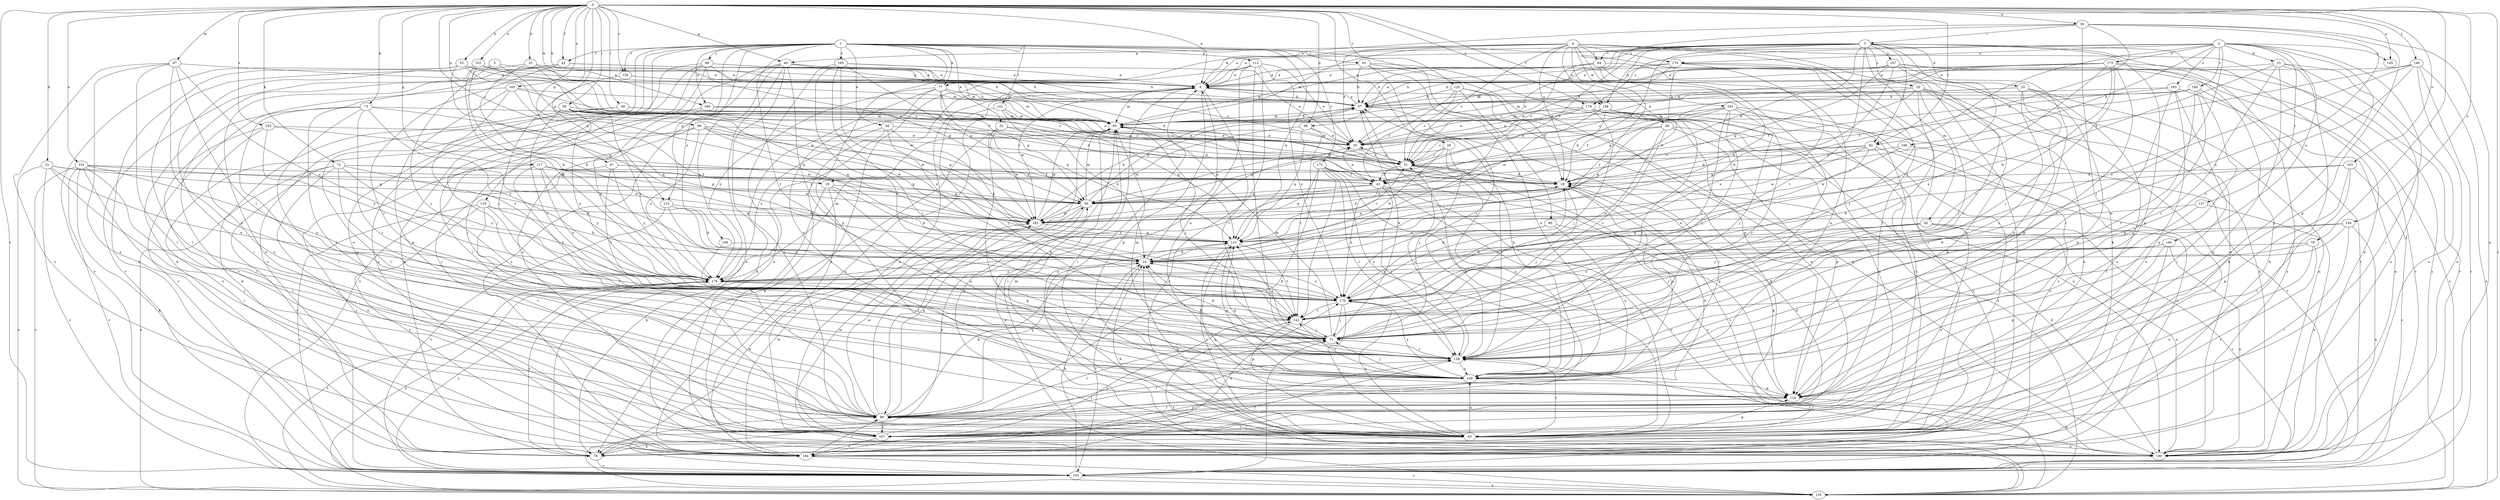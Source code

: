 strict digraph  {
0;
1;
2;
3;
4;
5;
6;
10;
14;
19;
20;
21;
22;
23;
25;
28;
29;
30;
32;
34;
35;
36;
42;
43;
47;
49;
50;
53;
57;
58;
59;
60;
61;
63;
69;
71;
72;
73;
77;
78;
79;
82;
84;
86;
87;
92;
93;
96;
98;
100;
101;
102;
103;
104;
106;
107;
112;
113;
114;
117;
119;
121;
125;
126;
127;
128;
135;
140;
141;
142;
145;
146;
148;
149;
153;
155;
160;
161;
162;
163;
165;
166;
167;
170;
172;
173;
174;
176;
179;
180;
183;
184;
0 -> 6  [label=a];
0 -> 10  [label=b];
0 -> 19  [label=c];
0 -> 22  [label=d];
0 -> 29  [label=e];
0 -> 30  [label=e];
0 -> 36  [label=f];
0 -> 42  [label=f];
0 -> 47  [label=g];
0 -> 49  [label=g];
0 -> 53  [label=h];
0 -> 57  [label=h];
0 -> 58  [label=i];
0 -> 59  [label=i];
0 -> 72  [label=k];
0 -> 73  [label=k];
0 -> 79  [label=l];
0 -> 82  [label=l];
0 -> 87  [label=m];
0 -> 96  [label=n];
0 -> 98  [label=n];
0 -> 101  [label=o];
0 -> 102  [label=o];
0 -> 103  [label=o];
0 -> 104  [label=o];
0 -> 112  [label=p];
0 -> 117  [label=q];
0 -> 125  [label=r];
0 -> 126  [label=r];
0 -> 135  [label=s];
0 -> 140  [label=t];
0 -> 145  [label=u];
0 -> 153  [label=v];
0 -> 155  [label=v];
0 -> 160  [label=w];
0 -> 163  [label=x];
0 -> 179  [label=z];
1 -> 32  [label=e];
1 -> 34  [label=e];
1 -> 42  [label=f];
1 -> 60  [label=i];
1 -> 61  [label=i];
1 -> 69  [label=j];
1 -> 77  [label=k];
1 -> 106  [label=o];
1 -> 107  [label=o];
1 -> 112  [label=p];
1 -> 113  [label=p];
1 -> 114  [label=p];
1 -> 119  [label=q];
1 -> 121  [label=q];
1 -> 126  [label=r];
1 -> 141  [label=t];
1 -> 142  [label=t];
1 -> 155  [label=v];
1 -> 160  [label=w];
1 -> 165  [label=x];
1 -> 172  [label=y];
2 -> 6  [label=a];
2 -> 23  [label=d];
2 -> 63  [label=i];
2 -> 71  [label=j];
2 -> 82  [label=l];
2 -> 114  [label=p];
2 -> 127  [label=r];
2 -> 145  [label=u];
2 -> 146  [label=u];
2 -> 166  [label=x];
2 -> 173  [label=y];
2 -> 174  [label=y];
2 -> 179  [label=z];
2 -> 180  [label=z];
2 -> 183  [label=z];
3 -> 6  [label=a];
3 -> 19  [label=c];
3 -> 20  [label=c];
3 -> 25  [label=d];
3 -> 28  [label=d];
3 -> 35  [label=e];
3 -> 43  [label=f];
3 -> 82  [label=l];
3 -> 84  [label=l];
3 -> 92  [label=m];
3 -> 93  [label=m];
3 -> 98  [label=n];
3 -> 100  [label=n];
3 -> 114  [label=p];
3 -> 142  [label=t];
3 -> 148  [label=u];
3 -> 155  [label=v];
3 -> 167  [label=x];
3 -> 170  [label=x];
4 -> 14  [label=b];
4 -> 21  [label=c];
4 -> 28  [label=d];
4 -> 35  [label=e];
4 -> 49  [label=g];
4 -> 63  [label=i];
4 -> 77  [label=k];
4 -> 84  [label=l];
4 -> 100  [label=n];
4 -> 135  [label=s];
4 -> 148  [label=u];
4 -> 161  [label=w];
4 -> 174  [label=y];
4 -> 176  [label=y];
5 -> 6  [label=a];
5 -> 71  [label=j];
5 -> 155  [label=v];
5 -> 162  [label=w];
6 -> 57  [label=h];
6 -> 63  [label=i];
6 -> 93  [label=m];
6 -> 114  [label=p];
6 -> 128  [label=r];
6 -> 148  [label=u];
6 -> 162  [label=w];
6 -> 176  [label=y];
6 -> 184  [label=z];
10 -> 6  [label=a];
10 -> 14  [label=b];
10 -> 21  [label=c];
10 -> 78  [label=k];
10 -> 162  [label=w];
14 -> 6  [label=a];
14 -> 155  [label=v];
14 -> 170  [label=x];
14 -> 176  [label=y];
19 -> 14  [label=b];
19 -> 50  [label=g];
19 -> 78  [label=k];
19 -> 107  [label=o];
19 -> 149  [label=u];
20 -> 21  [label=c];
20 -> 50  [label=g];
20 -> 57  [label=h];
20 -> 71  [label=j];
20 -> 100  [label=n];
20 -> 107  [label=o];
20 -> 142  [label=t];
20 -> 149  [label=u];
21 -> 28  [label=d];
21 -> 35  [label=e];
21 -> 43  [label=f];
21 -> 149  [label=u];
21 -> 155  [label=v];
22 -> 43  [label=f];
22 -> 50  [label=g];
22 -> 86  [label=l];
22 -> 135  [label=s];
22 -> 155  [label=v];
22 -> 170  [label=x];
23 -> 6  [label=a];
23 -> 14  [label=b];
23 -> 63  [label=i];
23 -> 100  [label=n];
23 -> 107  [label=o];
23 -> 128  [label=r];
23 -> 184  [label=z];
25 -> 57  [label=h];
25 -> 93  [label=m];
25 -> 100  [label=n];
25 -> 107  [label=o];
25 -> 114  [label=p];
25 -> 128  [label=r];
25 -> 149  [label=u];
28 -> 50  [label=g];
28 -> 71  [label=j];
28 -> 121  [label=q];
28 -> 149  [label=u];
29 -> 14  [label=b];
29 -> 21  [label=c];
29 -> 50  [label=g];
29 -> 71  [label=j];
29 -> 128  [label=r];
30 -> 6  [label=a];
30 -> 28  [label=d];
30 -> 78  [label=k];
30 -> 86  [label=l];
30 -> 100  [label=n];
30 -> 114  [label=p];
30 -> 170  [label=x];
30 -> 3  [label=i];
32 -> 28  [label=d];
32 -> 35  [label=e];
32 -> 78  [label=k];
32 -> 149  [label=u];
32 -> 162  [label=w];
34 -> 14  [label=b];
34 -> 35  [label=e];
34 -> 100  [label=n];
34 -> 142  [label=t];
34 -> 176  [label=y];
35 -> 21  [label=c];
35 -> 93  [label=m];
36 -> 21  [label=c];
36 -> 35  [label=e];
36 -> 114  [label=p];
36 -> 142  [label=t];
36 -> 170  [label=x];
36 -> 184  [label=z];
42 -> 6  [label=a];
42 -> 57  [label=h];
42 -> 86  [label=l];
42 -> 107  [label=o];
42 -> 128  [label=r];
43 -> 35  [label=e];
43 -> 50  [label=g];
43 -> 63  [label=i];
43 -> 128  [label=r];
43 -> 155  [label=v];
43 -> 170  [label=x];
43 -> 176  [label=y];
47 -> 28  [label=d];
47 -> 43  [label=f];
47 -> 63  [label=i];
47 -> 142  [label=t];
47 -> 176  [label=y];
49 -> 6  [label=a];
49 -> 21  [label=c];
49 -> 63  [label=i];
49 -> 93  [label=m];
49 -> 100  [label=n];
49 -> 107  [label=o];
49 -> 128  [label=r];
49 -> 176  [label=y];
49 -> 184  [label=z];
50 -> 57  [label=h];
50 -> 78  [label=k];
50 -> 86  [label=l];
50 -> 93  [label=m];
50 -> 162  [label=w];
53 -> 6  [label=a];
53 -> 43  [label=f];
53 -> 78  [label=k];
53 -> 93  [label=m];
53 -> 121  [label=q];
53 -> 155  [label=v];
57 -> 6  [label=a];
57 -> 86  [label=l];
57 -> 93  [label=m];
58 -> 21  [label=c];
58 -> 78  [label=k];
58 -> 86  [label=l];
58 -> 93  [label=m];
59 -> 28  [label=d];
59 -> 93  [label=m];
59 -> 121  [label=q];
59 -> 142  [label=t];
59 -> 162  [label=w];
59 -> 170  [label=x];
59 -> 176  [label=y];
60 -> 114  [label=p];
60 -> 121  [label=q];
60 -> 149  [label=u];
60 -> 170  [label=x];
61 -> 6  [label=a];
61 -> 57  [label=h];
61 -> 100  [label=n];
61 -> 114  [label=p];
61 -> 128  [label=r];
61 -> 149  [label=u];
63 -> 14  [label=b];
63 -> 78  [label=k];
63 -> 86  [label=l];
63 -> 93  [label=m];
63 -> 100  [label=n];
63 -> 114  [label=p];
63 -> 121  [label=q];
63 -> 128  [label=r];
63 -> 149  [label=u];
63 -> 170  [label=x];
69 -> 6  [label=a];
69 -> 28  [label=d];
69 -> 50  [label=g];
69 -> 57  [label=h];
69 -> 63  [label=i];
69 -> 78  [label=k];
69 -> 135  [label=s];
69 -> 184  [label=z];
71 -> 14  [label=b];
71 -> 57  [label=h];
71 -> 86  [label=l];
71 -> 93  [label=m];
71 -> 121  [label=q];
71 -> 128  [label=r];
72 -> 14  [label=b];
72 -> 43  [label=f];
72 -> 100  [label=n];
72 -> 128  [label=r];
72 -> 135  [label=s];
72 -> 162  [label=w];
72 -> 176  [label=y];
72 -> 184  [label=z];
73 -> 86  [label=l];
73 -> 93  [label=m];
73 -> 107  [label=o];
73 -> 114  [label=p];
73 -> 121  [label=q];
73 -> 128  [label=r];
73 -> 176  [label=y];
77 -> 50  [label=g];
77 -> 57  [label=h];
77 -> 78  [label=k];
77 -> 93  [label=m];
77 -> 121  [label=q];
77 -> 149  [label=u];
77 -> 176  [label=y];
78 -> 57  [label=h];
78 -> 71  [label=j];
78 -> 128  [label=r];
78 -> 155  [label=v];
78 -> 176  [label=y];
79 -> 14  [label=b];
79 -> 63  [label=i];
79 -> 107  [label=o];
79 -> 176  [label=y];
82 -> 21  [label=c];
82 -> 28  [label=d];
82 -> 50  [label=g];
82 -> 63  [label=i];
82 -> 162  [label=w];
82 -> 170  [label=x];
82 -> 184  [label=z];
84 -> 6  [label=a];
84 -> 21  [label=c];
84 -> 57  [label=h];
84 -> 78  [label=k];
84 -> 93  [label=m];
84 -> 128  [label=r];
84 -> 149  [label=u];
86 -> 14  [label=b];
86 -> 28  [label=d];
86 -> 50  [label=g];
86 -> 63  [label=i];
86 -> 93  [label=m];
86 -> 107  [label=o];
86 -> 121  [label=q];
86 -> 162  [label=w];
87 -> 6  [label=a];
87 -> 71  [label=j];
87 -> 86  [label=l];
87 -> 107  [label=o];
87 -> 149  [label=u];
87 -> 176  [label=y];
87 -> 184  [label=z];
92 -> 71  [label=j];
92 -> 100  [label=n];
92 -> 107  [label=o];
92 -> 121  [label=q];
92 -> 155  [label=v];
92 -> 176  [label=y];
93 -> 35  [label=e];
93 -> 57  [label=h];
93 -> 63  [label=i];
93 -> 71  [label=j];
93 -> 100  [label=n];
96 -> 21  [label=c];
96 -> 35  [label=e];
96 -> 50  [label=g];
96 -> 71  [label=j];
96 -> 107  [label=o];
96 -> 162  [label=w];
96 -> 176  [label=y];
98 -> 35  [label=e];
98 -> 121  [label=q];
98 -> 142  [label=t];
98 -> 162  [label=w];
100 -> 6  [label=a];
100 -> 14  [label=b];
100 -> 28  [label=d];
100 -> 128  [label=r];
101 -> 28  [label=d];
101 -> 50  [label=g];
101 -> 63  [label=i];
101 -> 78  [label=k];
101 -> 86  [label=l];
101 -> 135  [label=s];
101 -> 155  [label=v];
101 -> 170  [label=x];
102 -> 6  [label=a];
102 -> 14  [label=b];
102 -> 21  [label=c];
102 -> 57  [label=h];
102 -> 63  [label=i];
102 -> 86  [label=l];
102 -> 176  [label=y];
103 -> 14  [label=b];
103 -> 28  [label=d];
103 -> 86  [label=l];
103 -> 114  [label=p];
103 -> 155  [label=v];
104 -> 14  [label=b];
104 -> 63  [label=i];
104 -> 100  [label=n];
104 -> 121  [label=q];
104 -> 142  [label=t];
106 -> 14  [label=b];
106 -> 86  [label=l];
107 -> 6  [label=a];
107 -> 28  [label=d];
107 -> 57  [label=h];
107 -> 162  [label=w];
107 -> 184  [label=z];
112 -> 14  [label=b];
112 -> 155  [label=v];
112 -> 162  [label=w];
112 -> 170  [label=x];
113 -> 6  [label=a];
113 -> 35  [label=e];
113 -> 128  [label=r];
113 -> 135  [label=s];
113 -> 149  [label=u];
113 -> 170  [label=x];
113 -> 184  [label=z];
114 -> 50  [label=g];
114 -> 86  [label=l];
114 -> 100  [label=n];
117 -> 28  [label=d];
117 -> 50  [label=g];
117 -> 142  [label=t];
117 -> 162  [label=w];
117 -> 170  [label=x];
117 -> 176  [label=y];
117 -> 184  [label=z];
119 -> 14  [label=b];
119 -> 86  [label=l];
119 -> 128  [label=r];
119 -> 155  [label=v];
119 -> 162  [label=w];
119 -> 184  [label=z];
121 -> 14  [label=b];
121 -> 21  [label=c];
121 -> 63  [label=i];
121 -> 142  [label=t];
121 -> 149  [label=u];
125 -> 14  [label=b];
125 -> 21  [label=c];
125 -> 28  [label=d];
125 -> 43  [label=f];
125 -> 57  [label=h];
125 -> 107  [label=o];
126 -> 71  [label=j];
126 -> 93  [label=m];
127 -> 100  [label=n];
127 -> 149  [label=u];
127 -> 162  [label=w];
128 -> 14  [label=b];
128 -> 21  [label=c];
128 -> 86  [label=l];
128 -> 93  [label=m];
128 -> 149  [label=u];
135 -> 21  [label=c];
135 -> 35  [label=e];
135 -> 86  [label=l];
135 -> 142  [label=t];
135 -> 176  [label=y];
140 -> 6  [label=a];
140 -> 28  [label=d];
140 -> 100  [label=n];
140 -> 135  [label=s];
140 -> 142  [label=t];
140 -> 155  [label=v];
140 -> 176  [label=y];
141 -> 14  [label=b];
141 -> 71  [label=j];
141 -> 93  [label=m];
141 -> 121  [label=q];
142 -> 71  [label=j];
142 -> 114  [label=p];
142 -> 184  [label=z];
146 -> 14  [label=b];
146 -> 63  [label=i];
146 -> 100  [label=n];
146 -> 114  [label=p];
146 -> 170  [label=x];
148 -> 28  [label=d];
148 -> 35  [label=e];
148 -> 63  [label=i];
148 -> 71  [label=j];
148 -> 93  [label=m];
148 -> 155  [label=v];
148 -> 162  [label=w];
149 -> 57  [label=h];
149 -> 71  [label=j];
149 -> 114  [label=p];
149 -> 121  [label=q];
149 -> 142  [label=t];
149 -> 170  [label=x];
153 -> 35  [label=e];
153 -> 86  [label=l];
153 -> 149  [label=u];
153 -> 162  [label=w];
153 -> 176  [label=y];
155 -> 14  [label=b];
155 -> 71  [label=j];
155 -> 135  [label=s];
155 -> 162  [label=w];
155 -> 176  [label=y];
160 -> 21  [label=c];
160 -> 35  [label=e];
160 -> 71  [label=j];
160 -> 93  [label=m];
160 -> 176  [label=y];
161 -> 43  [label=f];
161 -> 63  [label=i];
161 -> 71  [label=j];
161 -> 93  [label=m];
161 -> 121  [label=q];
161 -> 128  [label=r];
161 -> 142  [label=t];
161 -> 184  [label=z];
162 -> 28  [label=d];
162 -> 57  [label=h];
162 -> 93  [label=m];
162 -> 121  [label=q];
163 -> 21  [label=c];
163 -> 57  [label=h];
163 -> 114  [label=p];
163 -> 121  [label=q];
163 -> 142  [label=t];
163 -> 155  [label=v];
165 -> 6  [label=a];
165 -> 35  [label=e];
165 -> 50  [label=g];
165 -> 100  [label=n];
165 -> 128  [label=r];
165 -> 142  [label=t];
165 -> 170  [label=x];
166 -> 21  [label=c];
166 -> 63  [label=i];
166 -> 162  [label=w];
167 -> 6  [label=a];
167 -> 14  [label=b];
167 -> 35  [label=e];
167 -> 50  [label=g];
167 -> 114  [label=p];
167 -> 128  [label=r];
167 -> 135  [label=s];
167 -> 155  [label=v];
170 -> 14  [label=b];
170 -> 28  [label=d];
170 -> 63  [label=i];
170 -> 71  [label=j];
170 -> 128  [label=r];
170 -> 142  [label=t];
172 -> 43  [label=f];
172 -> 63  [label=i];
172 -> 86  [label=l];
172 -> 114  [label=p];
172 -> 121  [label=q];
172 -> 128  [label=r];
172 -> 142  [label=t];
172 -> 149  [label=u];
173 -> 6  [label=a];
173 -> 35  [label=e];
173 -> 57  [label=h];
173 -> 71  [label=j];
173 -> 78  [label=k];
173 -> 93  [label=m];
173 -> 128  [label=r];
173 -> 142  [label=t];
173 -> 155  [label=v];
173 -> 170  [label=x];
174 -> 6  [label=a];
174 -> 21  [label=c];
174 -> 57  [label=h];
174 -> 71  [label=j];
174 -> 78  [label=k];
174 -> 162  [label=w];
174 -> 170  [label=x];
176 -> 93  [label=m];
176 -> 128  [label=r];
176 -> 135  [label=s];
176 -> 170  [label=x];
179 -> 35  [label=e];
179 -> 50  [label=g];
179 -> 71  [label=j];
179 -> 93  [label=m];
179 -> 100  [label=n];
179 -> 107  [label=o];
179 -> 128  [label=r];
179 -> 135  [label=s];
180 -> 35  [label=e];
180 -> 43  [label=f];
180 -> 57  [label=h];
180 -> 114  [label=p];
180 -> 128  [label=r];
180 -> 149  [label=u];
180 -> 184  [label=z];
183 -> 43  [label=f];
183 -> 57  [label=h];
183 -> 63  [label=i];
183 -> 100  [label=n];
183 -> 107  [label=o];
183 -> 128  [label=r];
184 -> 86  [label=l];
184 -> 128  [label=r];
184 -> 135  [label=s];
184 -> 162  [label=w];
184 -> 170  [label=x];
}
